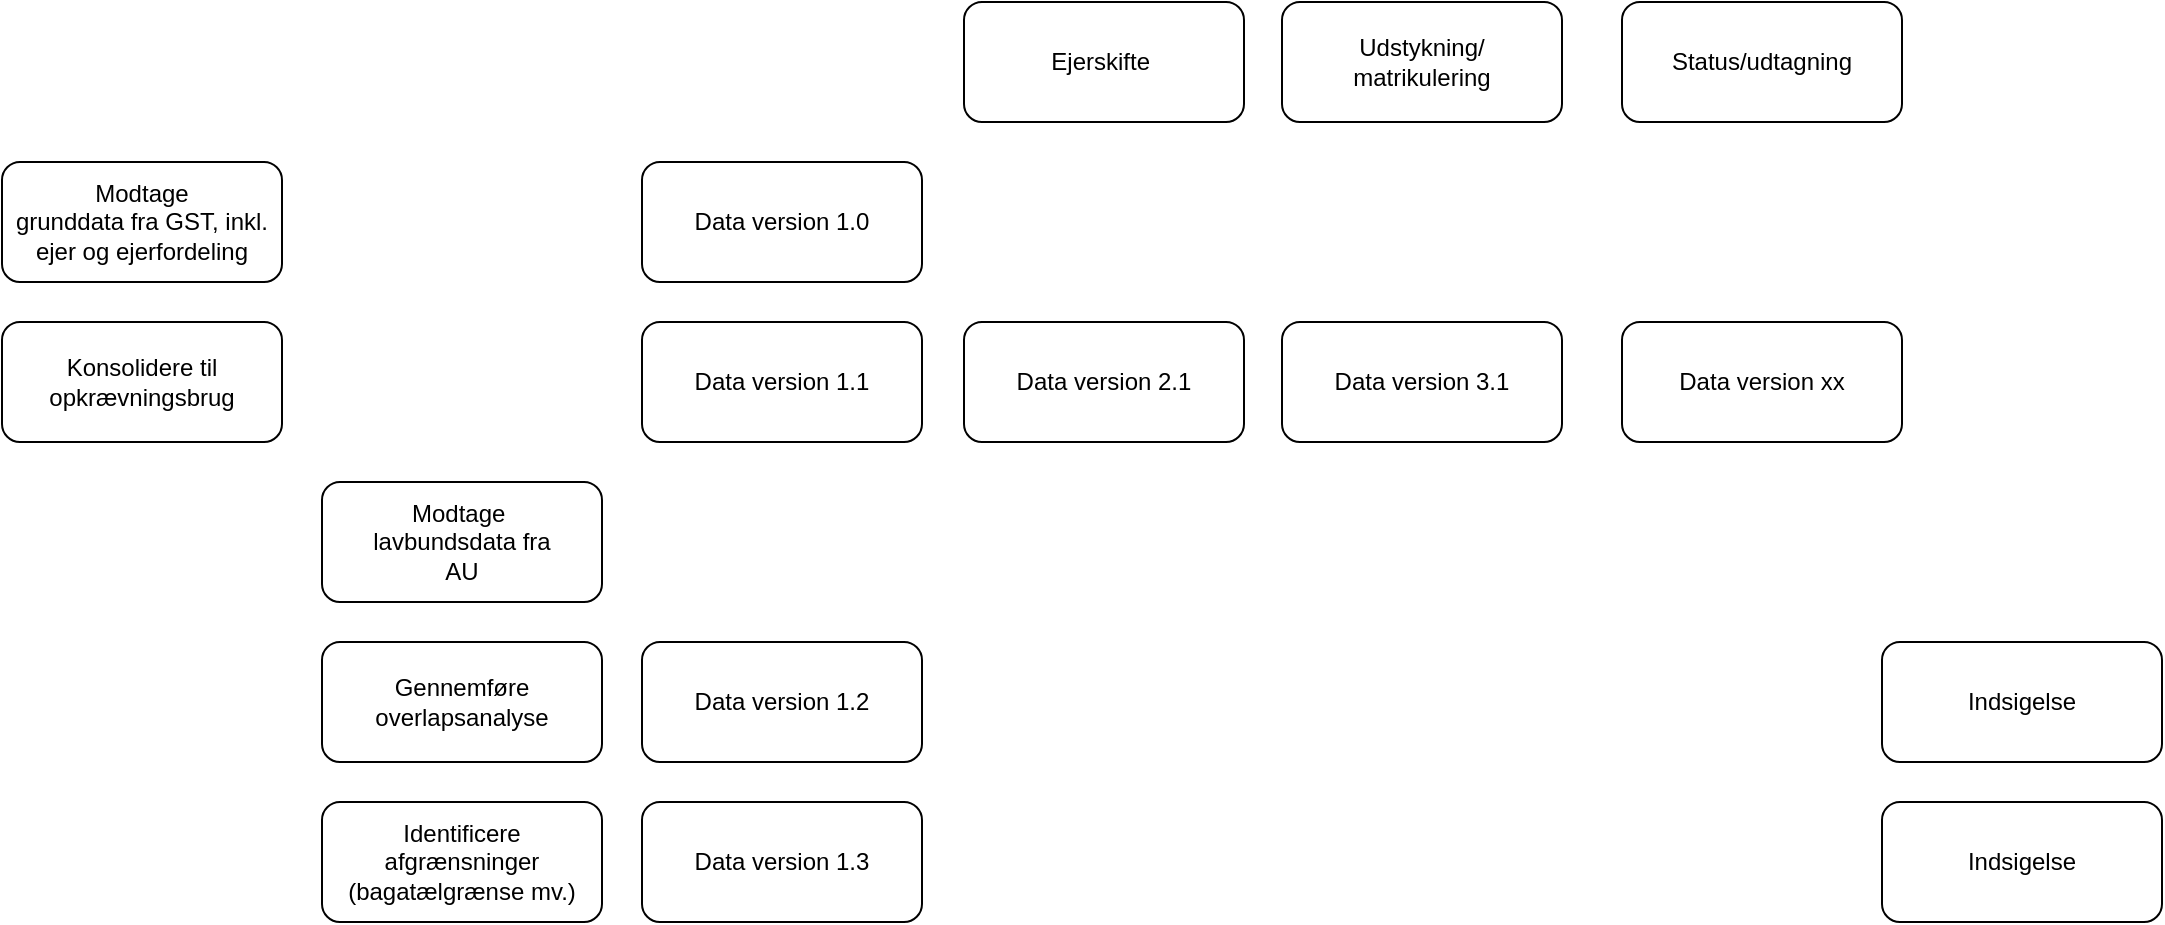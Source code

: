 <mxfile version="27.1.1">
  <diagram name="Page-1" id="NTakOrSyBY9N-iLC6UXw">
    <mxGraphModel dx="2291" dy="1089" grid="1" gridSize="10" guides="1" tooltips="1" connect="1" arrows="1" fold="1" page="1" pageScale="1" pageWidth="1169" pageHeight="827" math="0" shadow="0">
      <root>
        <mxCell id="0" />
        <mxCell id="1" parent="0" />
        <mxCell id="Ucc53te2J3rp9h8ptc83-1" value="Modtage&lt;div&gt;grunddata fra GST, inkl. ejer og ejerfordeling&lt;/div&gt;" style="rounded=1;whiteSpace=wrap;html=1;" parent="1" vertex="1">
          <mxGeometry x="80" y="121" width="140" height="60" as="geometry" />
        </mxCell>
        <mxCell id="Ucc53te2J3rp9h8ptc83-2" value="Modtage&amp;nbsp;&lt;div&gt;lavbundsdata fra&lt;div&gt;AU&lt;/div&gt;&lt;/div&gt;" style="rounded=1;whiteSpace=wrap;html=1;" parent="1" vertex="1">
          <mxGeometry x="240" y="281" width="140" height="60" as="geometry" />
        </mxCell>
        <mxCell id="Ucc53te2J3rp9h8ptc83-3" value="Identificere afgrænsninger&lt;div&gt;(bagatælgrænse mv.)&lt;/div&gt;" style="rounded=1;whiteSpace=wrap;html=1;" parent="1" vertex="1">
          <mxGeometry x="240" y="441" width="140" height="60" as="geometry" />
        </mxCell>
        <mxCell id="Ucc53te2J3rp9h8ptc83-4" value="Gennemføre overlapsanalyse" style="rounded=1;whiteSpace=wrap;html=1;" parent="1" vertex="1">
          <mxGeometry x="240" y="361" width="140" height="60" as="geometry" />
        </mxCell>
        <mxCell id="Ucc53te2J3rp9h8ptc83-7" value="Data version 1.2" style="rounded=1;whiteSpace=wrap;html=1;" parent="1" vertex="1">
          <mxGeometry x="400" y="361" width="140" height="60" as="geometry" />
        </mxCell>
        <mxCell id="Ucc53te2J3rp9h8ptc83-8" value="Indsigelse" style="rounded=1;whiteSpace=wrap;html=1;" parent="1" vertex="1">
          <mxGeometry x="1020" y="361" width="140" height="60" as="geometry" />
        </mxCell>
        <mxCell id="Ucc53te2J3rp9h8ptc83-9" value="Udstykning/&lt;div&gt;matrikulering&lt;/div&gt;" style="rounded=1;whiteSpace=wrap;html=1;" parent="1" vertex="1">
          <mxGeometry x="720" y="41" width="140" height="60" as="geometry" />
        </mxCell>
        <mxCell id="Ucc53te2J3rp9h8ptc83-10" value="Indsigelse" style="rounded=1;whiteSpace=wrap;html=1;" parent="1" vertex="1">
          <mxGeometry x="1020" y="441" width="140" height="60" as="geometry" />
        </mxCell>
        <mxCell id="tS7eAkdEoFlKgvX4qmfI-1" value="Konsolidere til opkrævningsbrug" style="rounded=1;whiteSpace=wrap;html=1;" vertex="1" parent="1">
          <mxGeometry x="80" y="201" width="140" height="60" as="geometry" />
        </mxCell>
        <mxCell id="tS7eAkdEoFlKgvX4qmfI-2" value="Ejerskifte&amp;nbsp;" style="rounded=1;whiteSpace=wrap;html=1;" vertex="1" parent="1">
          <mxGeometry x="561" y="41" width="140" height="60" as="geometry" />
        </mxCell>
        <mxCell id="tS7eAkdEoFlKgvX4qmfI-3" value="Data version 1.0" style="rounded=1;whiteSpace=wrap;html=1;" vertex="1" parent="1">
          <mxGeometry x="400" y="121" width="140" height="60" as="geometry" />
        </mxCell>
        <mxCell id="tS7eAkdEoFlKgvX4qmfI-4" value="Data version 1.1" style="rounded=1;whiteSpace=wrap;html=1;" vertex="1" parent="1">
          <mxGeometry x="400" y="201" width="140" height="60" as="geometry" />
        </mxCell>
        <mxCell id="tS7eAkdEoFlKgvX4qmfI-5" value="Data version 1.3" style="rounded=1;whiteSpace=wrap;html=1;" vertex="1" parent="1">
          <mxGeometry x="400" y="441" width="140" height="60" as="geometry" />
        </mxCell>
        <mxCell id="tS7eAkdEoFlKgvX4qmfI-6" value="Data version 2.1" style="rounded=1;whiteSpace=wrap;html=1;" vertex="1" parent="1">
          <mxGeometry x="561" y="201" width="140" height="60" as="geometry" />
        </mxCell>
        <mxCell id="tS7eAkdEoFlKgvX4qmfI-7" value="Data version 3.1" style="rounded=1;whiteSpace=wrap;html=1;" vertex="1" parent="1">
          <mxGeometry x="720" y="201" width="140" height="60" as="geometry" />
        </mxCell>
        <mxCell id="tS7eAkdEoFlKgvX4qmfI-8" value="Status/udtagning" style="rounded=1;whiteSpace=wrap;html=1;" vertex="1" parent="1">
          <mxGeometry x="890" y="41" width="140" height="60" as="geometry" />
        </mxCell>
        <mxCell id="tS7eAkdEoFlKgvX4qmfI-9" value="Data version xx" style="rounded=1;whiteSpace=wrap;html=1;" vertex="1" parent="1">
          <mxGeometry x="890" y="201" width="140" height="60" as="geometry" />
        </mxCell>
      </root>
    </mxGraphModel>
  </diagram>
</mxfile>

